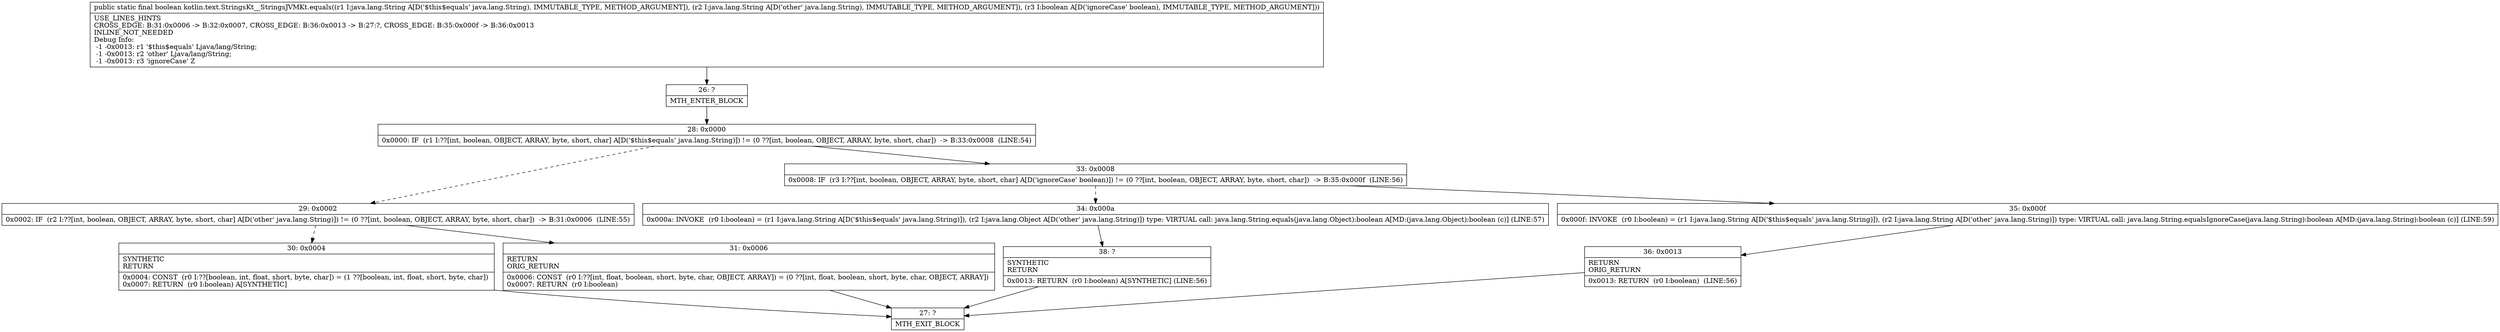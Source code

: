 digraph "CFG forkotlin.text.StringsKt__StringsJVMKt.equals(Ljava\/lang\/String;Ljava\/lang\/String;Z)Z" {
Node_26 [shape=record,label="{26\:\ ?|MTH_ENTER_BLOCK\l}"];
Node_28 [shape=record,label="{28\:\ 0x0000|0x0000: IF  (r1 I:??[int, boolean, OBJECT, ARRAY, byte, short, char] A[D('$this$equals' java.lang.String)]) != (0 ??[int, boolean, OBJECT, ARRAY, byte, short, char])  \-\> B:33:0x0008  (LINE:54)\l}"];
Node_29 [shape=record,label="{29\:\ 0x0002|0x0002: IF  (r2 I:??[int, boolean, OBJECT, ARRAY, byte, short, char] A[D('other' java.lang.String)]) != (0 ??[int, boolean, OBJECT, ARRAY, byte, short, char])  \-\> B:31:0x0006  (LINE:55)\l}"];
Node_30 [shape=record,label="{30\:\ 0x0004|SYNTHETIC\lRETURN\l|0x0004: CONST  (r0 I:??[boolean, int, float, short, byte, char]) = (1 ??[boolean, int, float, short, byte, char]) \l0x0007: RETURN  (r0 I:boolean) A[SYNTHETIC]\l}"];
Node_27 [shape=record,label="{27\:\ ?|MTH_EXIT_BLOCK\l}"];
Node_31 [shape=record,label="{31\:\ 0x0006|RETURN\lORIG_RETURN\l|0x0006: CONST  (r0 I:??[int, float, boolean, short, byte, char, OBJECT, ARRAY]) = (0 ??[int, float, boolean, short, byte, char, OBJECT, ARRAY]) \l0x0007: RETURN  (r0 I:boolean) \l}"];
Node_33 [shape=record,label="{33\:\ 0x0008|0x0008: IF  (r3 I:??[int, boolean, OBJECT, ARRAY, byte, short, char] A[D('ignoreCase' boolean)]) != (0 ??[int, boolean, OBJECT, ARRAY, byte, short, char])  \-\> B:35:0x000f  (LINE:56)\l}"];
Node_34 [shape=record,label="{34\:\ 0x000a|0x000a: INVOKE  (r0 I:boolean) = (r1 I:java.lang.String A[D('$this$equals' java.lang.String)]), (r2 I:java.lang.Object A[D('other' java.lang.String)]) type: VIRTUAL call: java.lang.String.equals(java.lang.Object):boolean A[MD:(java.lang.Object):boolean (c)] (LINE:57)\l}"];
Node_38 [shape=record,label="{38\:\ ?|SYNTHETIC\lRETURN\l|0x0013: RETURN  (r0 I:boolean) A[SYNTHETIC] (LINE:56)\l}"];
Node_35 [shape=record,label="{35\:\ 0x000f|0x000f: INVOKE  (r0 I:boolean) = (r1 I:java.lang.String A[D('$this$equals' java.lang.String)]), (r2 I:java.lang.String A[D('other' java.lang.String)]) type: VIRTUAL call: java.lang.String.equalsIgnoreCase(java.lang.String):boolean A[MD:(java.lang.String):boolean (c)] (LINE:59)\l}"];
Node_36 [shape=record,label="{36\:\ 0x0013|RETURN\lORIG_RETURN\l|0x0013: RETURN  (r0 I:boolean)  (LINE:56)\l}"];
MethodNode[shape=record,label="{public static final boolean kotlin.text.StringsKt__StringsJVMKt.equals((r1 I:java.lang.String A[D('$this$equals' java.lang.String), IMMUTABLE_TYPE, METHOD_ARGUMENT]), (r2 I:java.lang.String A[D('other' java.lang.String), IMMUTABLE_TYPE, METHOD_ARGUMENT]), (r3 I:boolean A[D('ignoreCase' boolean), IMMUTABLE_TYPE, METHOD_ARGUMENT]))  | USE_LINES_HINTS\lCROSS_EDGE: B:31:0x0006 \-\> B:32:0x0007, CROSS_EDGE: B:36:0x0013 \-\> B:27:?, CROSS_EDGE: B:35:0x000f \-\> B:36:0x0013\lINLINE_NOT_NEEDED\lDebug Info:\l  \-1 \-0x0013: r1 '$this$equals' Ljava\/lang\/String;\l  \-1 \-0x0013: r2 'other' Ljava\/lang\/String;\l  \-1 \-0x0013: r3 'ignoreCase' Z\l}"];
MethodNode -> Node_26;Node_26 -> Node_28;
Node_28 -> Node_29[style=dashed];
Node_28 -> Node_33;
Node_29 -> Node_30[style=dashed];
Node_29 -> Node_31;
Node_30 -> Node_27;
Node_31 -> Node_27;
Node_33 -> Node_34[style=dashed];
Node_33 -> Node_35;
Node_34 -> Node_38;
Node_38 -> Node_27;
Node_35 -> Node_36;
Node_36 -> Node_27;
}

